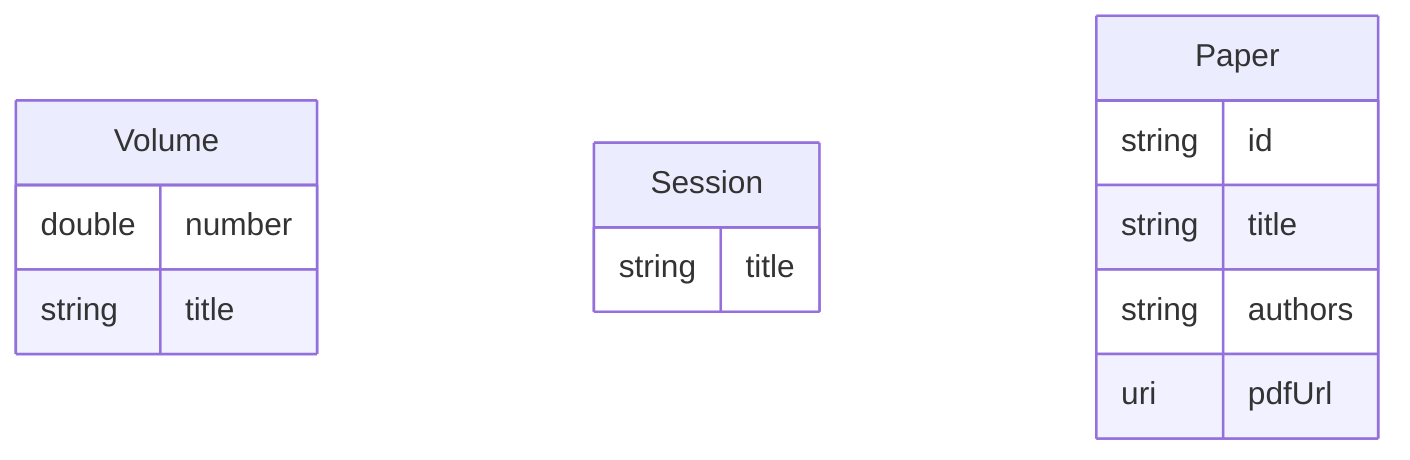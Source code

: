 erDiagram
Volume {
    double number  
    string title  
}
Session {
    string title  
}
Paper {
    string id  
    string title  
    string authors  
    uri pdfUrl  
}